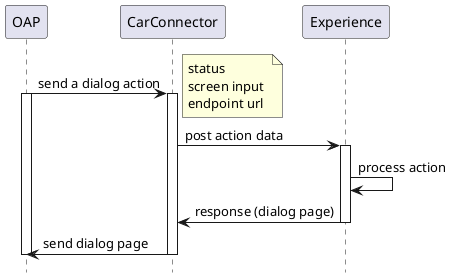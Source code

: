 @startuml

 

participant OAP order 1
participant CarConnector order 1
participant Experience order 92


hide footbox

OAP -> CarConnector: send a dialog action

note right
	status 
	screen input 
	endpoint url
end note

activate OAP
activate CarConnector

CarConnector -> Experience: post action data

activate Experience
Experience -> Experience: process action

Experience -> CarConnector: response (dialog page)
deactivate Experience



CarConnector -> OAP: send dialog page

deactivate CarConnector
deactivate OAP

@enduml
